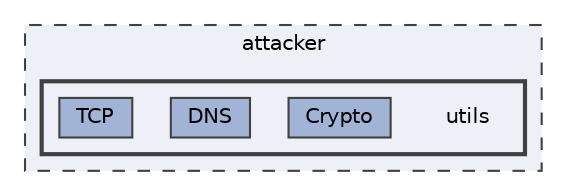 digraph "utils"
{
 // INTERACTIVE_SVG=YES
 // LATEX_PDF_SIZE
  bgcolor="transparent";
  edge [fontname=Helvetica,fontsize=10,labelfontname=Helvetica,labelfontsize=10];
  node [fontname=Helvetica,fontsize=10,shape=box,height=0.2,width=0.4];
  compound=true
  subgraph clusterdir_6aa7b80bd8593339f9074f3d3f800ff1 {
    graph [ bgcolor="#edf0f7", pencolor="grey25", label="attacker", fontname=Helvetica,fontsize=10 style="filled,dashed", URL="dir_6aa7b80bd8593339f9074f3d3f800ff1.html",tooltip=""]
  subgraph clusterdir_19a09289d9f5a525f5ff82081d98ea23 {
    graph [ bgcolor="#edf0f7", pencolor="grey25", label="", fontname=Helvetica,fontsize=10 style="filled,bold", URL="dir_19a09289d9f5a525f5ff82081d98ea23.html",tooltip=""]
    dir_19a09289d9f5a525f5ff82081d98ea23 [shape=plaintext, label="utils"];
  dir_38c46d111ebd5f288384076130a13887 [label="Crypto", fillcolor="#a2b4d6", color="grey25", style="filled", URL="dir_38c46d111ebd5f288384076130a13887.html",tooltip=""];
  dir_cbde3f96e06a606fac6435daf20a28dc [label="DNS", fillcolor="#a2b4d6", color="grey25", style="filled", URL="dir_cbde3f96e06a606fac6435daf20a28dc.html",tooltip=""];
  dir_aa9f8cfe603994d8e4508cafb1f7208c [label="TCP", fillcolor="#a2b4d6", color="grey25", style="filled", URL="dir_aa9f8cfe603994d8e4508cafb1f7208c.html",tooltip=""];
  }
  }
}
